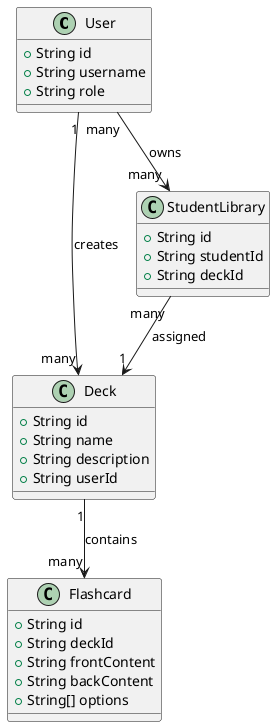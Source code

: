 @startuml
class User {
  +String id
  +String username
  +String role
}

class Deck {
  +String id
  +String name
  +String description
  +String userId
}

class Flashcard {
  +String id
  +String deckId
  +String frontContent
  +String backContent
  +String[] options
}

class StudentLibrary {
  +String id
  +String studentId
  +String deckId
}

User "1" --> "many" Deck : creates
Deck "1" --> "many" Flashcard : contains
User "many" --> "many" StudentLibrary : owns
StudentLibrary "many" --> "1" Deck : assigned
@enduml
